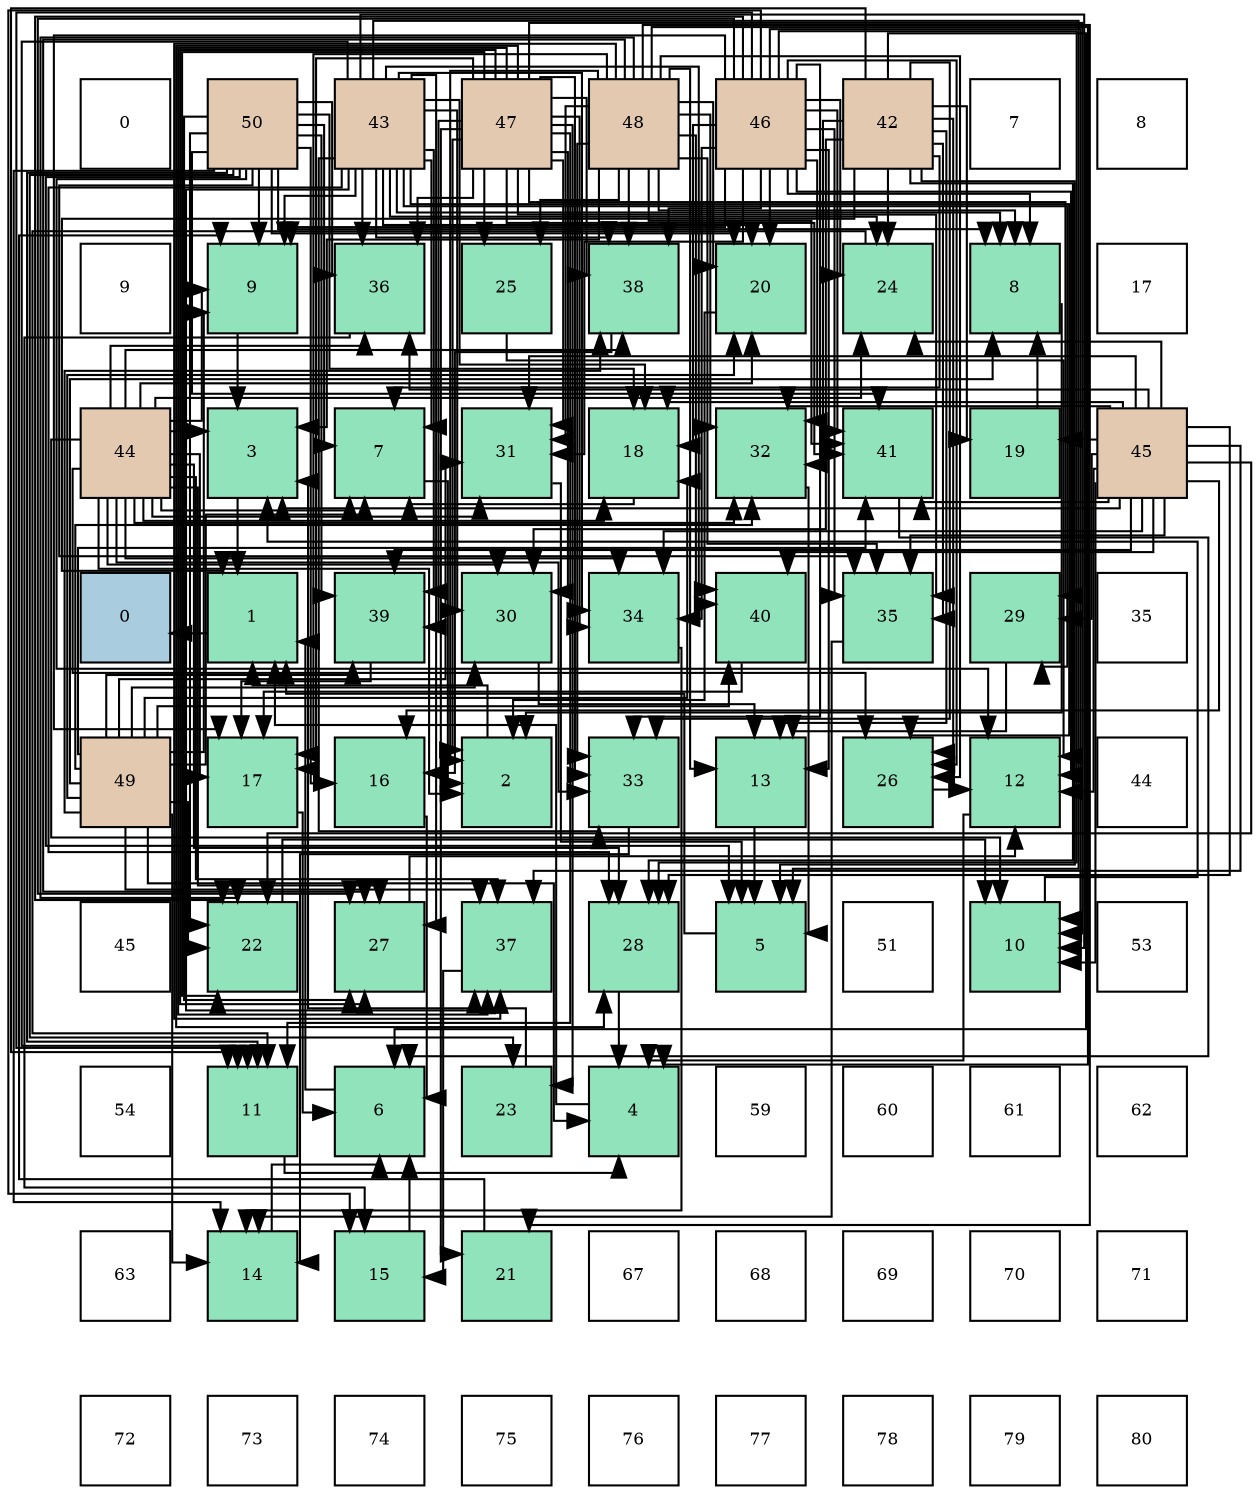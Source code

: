 digraph layout{
 rankdir=TB;
 splines=ortho;
 node [style=filled shape=square fixedsize=true width=0.6];
0[label="0", fontsize=8, fillcolor="#ffffff"];
1[label="50", fontsize=8, fillcolor="#e3c9af"];
2[label="43", fontsize=8, fillcolor="#e3c9af"];
3[label="47", fontsize=8, fillcolor="#e3c9af"];
4[label="48", fontsize=8, fillcolor="#e3c9af"];
5[label="46", fontsize=8, fillcolor="#e3c9af"];
6[label="42", fontsize=8, fillcolor="#e3c9af"];
7[label="7", fontsize=8, fillcolor="#ffffff"];
8[label="8", fontsize=8, fillcolor="#ffffff"];
9[label="9", fontsize=8, fillcolor="#ffffff"];
10[label="9", fontsize=8, fillcolor="#91e3bb"];
11[label="36", fontsize=8, fillcolor="#91e3bb"];
12[label="25", fontsize=8, fillcolor="#91e3bb"];
13[label="38", fontsize=8, fillcolor="#91e3bb"];
14[label="20", fontsize=8, fillcolor="#91e3bb"];
15[label="24", fontsize=8, fillcolor="#91e3bb"];
16[label="8", fontsize=8, fillcolor="#91e3bb"];
17[label="17", fontsize=8, fillcolor="#ffffff"];
18[label="44", fontsize=8, fillcolor="#e3c9af"];
19[label="3", fontsize=8, fillcolor="#91e3bb"];
20[label="7", fontsize=8, fillcolor="#91e3bb"];
21[label="31", fontsize=8, fillcolor="#91e3bb"];
22[label="18", fontsize=8, fillcolor="#91e3bb"];
23[label="32", fontsize=8, fillcolor="#91e3bb"];
24[label="41", fontsize=8, fillcolor="#91e3bb"];
25[label="19", fontsize=8, fillcolor="#91e3bb"];
26[label="45", fontsize=8, fillcolor="#e3c9af"];
27[label="0", fontsize=8, fillcolor="#a9ccde"];
28[label="1", fontsize=8, fillcolor="#91e3bb"];
29[label="39", fontsize=8, fillcolor="#91e3bb"];
30[label="30", fontsize=8, fillcolor="#91e3bb"];
31[label="34", fontsize=8, fillcolor="#91e3bb"];
32[label="40", fontsize=8, fillcolor="#91e3bb"];
33[label="35", fontsize=8, fillcolor="#91e3bb"];
34[label="29", fontsize=8, fillcolor="#91e3bb"];
35[label="35", fontsize=8, fillcolor="#ffffff"];
36[label="49", fontsize=8, fillcolor="#e3c9af"];
37[label="17", fontsize=8, fillcolor="#91e3bb"];
38[label="16", fontsize=8, fillcolor="#91e3bb"];
39[label="2", fontsize=8, fillcolor="#91e3bb"];
40[label="33", fontsize=8, fillcolor="#91e3bb"];
41[label="13", fontsize=8, fillcolor="#91e3bb"];
42[label="26", fontsize=8, fillcolor="#91e3bb"];
43[label="12", fontsize=8, fillcolor="#91e3bb"];
44[label="44", fontsize=8, fillcolor="#ffffff"];
45[label="45", fontsize=8, fillcolor="#ffffff"];
46[label="22", fontsize=8, fillcolor="#91e3bb"];
47[label="27", fontsize=8, fillcolor="#91e3bb"];
48[label="37", fontsize=8, fillcolor="#91e3bb"];
49[label="28", fontsize=8, fillcolor="#91e3bb"];
50[label="5", fontsize=8, fillcolor="#91e3bb"];
51[label="51", fontsize=8, fillcolor="#ffffff"];
52[label="10", fontsize=8, fillcolor="#91e3bb"];
53[label="53", fontsize=8, fillcolor="#ffffff"];
54[label="54", fontsize=8, fillcolor="#ffffff"];
55[label="11", fontsize=8, fillcolor="#91e3bb"];
56[label="6", fontsize=8, fillcolor="#91e3bb"];
57[label="23", fontsize=8, fillcolor="#91e3bb"];
58[label="4", fontsize=8, fillcolor="#91e3bb"];
59[label="59", fontsize=8, fillcolor="#ffffff"];
60[label="60", fontsize=8, fillcolor="#ffffff"];
61[label="61", fontsize=8, fillcolor="#ffffff"];
62[label="62", fontsize=8, fillcolor="#ffffff"];
63[label="63", fontsize=8, fillcolor="#ffffff"];
64[label="14", fontsize=8, fillcolor="#91e3bb"];
65[label="15", fontsize=8, fillcolor="#91e3bb"];
66[label="21", fontsize=8, fillcolor="#91e3bb"];
67[label="67", fontsize=8, fillcolor="#ffffff"];
68[label="68", fontsize=8, fillcolor="#ffffff"];
69[label="69", fontsize=8, fillcolor="#ffffff"];
70[label="70", fontsize=8, fillcolor="#ffffff"];
71[label="71", fontsize=8, fillcolor="#ffffff"];
72[label="72", fontsize=8, fillcolor="#ffffff"];
73[label="73", fontsize=8, fillcolor="#ffffff"];
74[label="74", fontsize=8, fillcolor="#ffffff"];
75[label="75", fontsize=8, fillcolor="#ffffff"];
76[label="76", fontsize=8, fillcolor="#ffffff"];
77[label="77", fontsize=8, fillcolor="#ffffff"];
78[label="78", fontsize=8, fillcolor="#ffffff"];
79[label="79", fontsize=8, fillcolor="#ffffff"];
80[label="80", fontsize=8, fillcolor="#ffffff"];
edge [constraint=false, style=vis];28 -> 27;
39 -> 28;
19 -> 28;
58 -> 28;
50 -> 28;
56 -> 28;
20 -> 39;
16 -> 39;
10 -> 19;
52 -> 19;
55 -> 58;
43 -> 58;
41 -> 50;
64 -> 56;
65 -> 56;
38 -> 56;
37 -> 56;
22 -> 20;
25 -> 16;
14 -> 39;
66 -> 10;
46 -> 52;
57 -> 19;
15 -> 55;
12 -> 43;
42 -> 43;
47 -> 43;
49 -> 58;
34 -> 41;
30 -> 41;
21 -> 50;
23 -> 50;
40 -> 64;
31 -> 64;
33 -> 64;
11 -> 65;
48 -> 65;
13 -> 38;
29 -> 37;
32 -> 37;
24 -> 56;
6 -> 28;
6 -> 50;
6 -> 56;
6 -> 20;
6 -> 55;
6 -> 41;
6 -> 25;
6 -> 15;
6 -> 42;
6 -> 49;
6 -> 30;
6 -> 23;
6 -> 40;
6 -> 33;
2 -> 50;
2 -> 20;
2 -> 16;
2 -> 10;
2 -> 52;
2 -> 55;
2 -> 22;
2 -> 14;
2 -> 15;
2 -> 42;
2 -> 47;
2 -> 49;
2 -> 34;
2 -> 30;
2 -> 40;
2 -> 31;
2 -> 11;
2 -> 48;
2 -> 13;
2 -> 29;
2 -> 32;
18 -> 39;
18 -> 19;
18 -> 20;
18 -> 10;
18 -> 52;
18 -> 37;
18 -> 22;
18 -> 14;
18 -> 15;
18 -> 42;
18 -> 47;
18 -> 49;
18 -> 30;
18 -> 21;
18 -> 23;
18 -> 40;
18 -> 31;
18 -> 11;
18 -> 48;
18 -> 13;
26 -> 19;
26 -> 52;
26 -> 43;
26 -> 38;
26 -> 22;
26 -> 25;
26 -> 46;
26 -> 15;
26 -> 49;
26 -> 34;
26 -> 21;
26 -> 23;
26 -> 31;
26 -> 33;
26 -> 11;
26 -> 48;
26 -> 29;
26 -> 32;
26 -> 24;
5 -> 16;
5 -> 10;
5 -> 52;
5 -> 55;
5 -> 43;
5 -> 41;
5 -> 65;
5 -> 37;
5 -> 22;
5 -> 14;
5 -> 46;
5 -> 15;
5 -> 42;
5 -> 47;
5 -> 49;
5 -> 21;
5 -> 23;
5 -> 40;
5 -> 31;
5 -> 33;
5 -> 13;
5 -> 24;
3 -> 39;
3 -> 52;
3 -> 55;
3 -> 37;
3 -> 66;
3 -> 46;
3 -> 57;
3 -> 12;
3 -> 47;
3 -> 49;
3 -> 34;
3 -> 30;
3 -> 21;
3 -> 40;
3 -> 31;
3 -> 33;
3 -> 11;
3 -> 48;
3 -> 13;
3 -> 29;
3 -> 24;
4 -> 39;
4 -> 19;
4 -> 58;
4 -> 16;
4 -> 41;
4 -> 37;
4 -> 14;
4 -> 66;
4 -> 46;
4 -> 12;
4 -> 42;
4 -> 47;
4 -> 21;
4 -> 23;
4 -> 40;
4 -> 33;
4 -> 48;
4 -> 13;
4 -> 32;
4 -> 24;
36 -> 58;
36 -> 20;
36 -> 16;
36 -> 10;
36 -> 64;
36 -> 22;
36 -> 14;
36 -> 46;
36 -> 30;
36 -> 21;
36 -> 23;
36 -> 48;
36 -> 13;
36 -> 29;
36 -> 32;
36 -> 24;
1 -> 50;
1 -> 20;
1 -> 16;
1 -> 10;
1 -> 55;
1 -> 43;
1 -> 64;
1 -> 38;
1 -> 22;
1 -> 14;
1 -> 46;
1 -> 57;
1 -> 47;
1 -> 33;
1 -> 11;
1 -> 29;
1 -> 24;
edge [constraint=true, style=invis];
0 -> 9 -> 18 -> 27 -> 36 -> 45 -> 54 -> 63 -> 72;
1 -> 10 -> 19 -> 28 -> 37 -> 46 -> 55 -> 64 -> 73;
2 -> 11 -> 20 -> 29 -> 38 -> 47 -> 56 -> 65 -> 74;
3 -> 12 -> 21 -> 30 -> 39 -> 48 -> 57 -> 66 -> 75;
4 -> 13 -> 22 -> 31 -> 40 -> 49 -> 58 -> 67 -> 76;
5 -> 14 -> 23 -> 32 -> 41 -> 50 -> 59 -> 68 -> 77;
6 -> 15 -> 24 -> 33 -> 42 -> 51 -> 60 -> 69 -> 78;
7 -> 16 -> 25 -> 34 -> 43 -> 52 -> 61 -> 70 -> 79;
8 -> 17 -> 26 -> 35 -> 44 -> 53 -> 62 -> 71 -> 80;
rank = same {0 -> 1 -> 2 -> 3 -> 4 -> 5 -> 6 -> 7 -> 8};
rank = same {9 -> 10 -> 11 -> 12 -> 13 -> 14 -> 15 -> 16 -> 17};
rank = same {18 -> 19 -> 20 -> 21 -> 22 -> 23 -> 24 -> 25 -> 26};
rank = same {27 -> 28 -> 29 -> 30 -> 31 -> 32 -> 33 -> 34 -> 35};
rank = same {36 -> 37 -> 38 -> 39 -> 40 -> 41 -> 42 -> 43 -> 44};
rank = same {45 -> 46 -> 47 -> 48 -> 49 -> 50 -> 51 -> 52 -> 53};
rank = same {54 -> 55 -> 56 -> 57 -> 58 -> 59 -> 60 -> 61 -> 62};
rank = same {63 -> 64 -> 65 -> 66 -> 67 -> 68 -> 69 -> 70 -> 71};
rank = same {72 -> 73 -> 74 -> 75 -> 76 -> 77 -> 78 -> 79 -> 80};
}